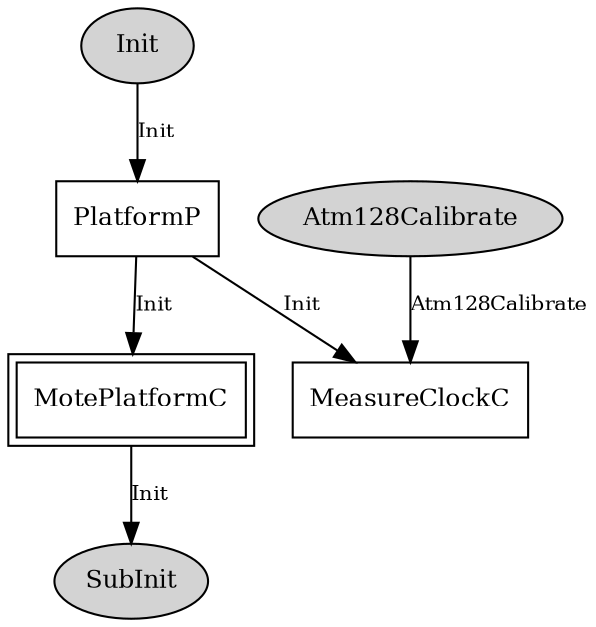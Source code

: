digraph "tos.platforms.mica.PlatformC" {
  n0x2ace81c7abe8 [shape=ellipse, style=filled, label="Init", fontsize=12];
  "PlatformP" [fontsize=12, shape=box, URL="../chtml/tos.platforms.mica.PlatformP.html"];
  n0x2ace81c85b98 [shape=ellipse, style=filled, label="Atm128Calibrate", fontsize=12];
  "MeasureClockC" [fontsize=12, shape=box, URL="../chtml/tos.platforms.iris.MeasureClockC.html"];
  "PlatformP" [fontsize=12, shape=box, URL="../chtml/tos.platforms.mica.PlatformP.html"];
  "MeasureClockC" [fontsize=12, shape=box, URL="../chtml/tos.platforms.iris.MeasureClockC.html"];
  "PlatformP" [fontsize=12, shape=box, URL="../chtml/tos.platforms.mica.PlatformP.html"];
  "MotePlatformC" [fontsize=12, shape=box,peripheries=2, URL="../chtml/tos.platforms.micaz.MotePlatformC.html"];
  "MotePlatformC" [fontsize=12, shape=box,peripheries=2, URL="../chtml/tos.platforms.micaz.MotePlatformC.html"];
  n0x2ace81c899a0 [shape=ellipse, style=filled, label="SubInit", fontsize=12];
  "n0x2ace81c7abe8" -> "PlatformP" [label="Init", URL="../ihtml/tos.interfaces.Init.html", fontsize=10];
  "n0x2ace81c85b98" -> "MeasureClockC" [label="Atm128Calibrate", URL="../ihtml/tos.chips.atm128.timer.Atm128Calibrate.html", fontsize=10];
  "PlatformP" -> "MeasureClockC" [label="Init", URL="../ihtml/tos.interfaces.Init.html", fontsize=10];
  "PlatformP" -> "MotePlatformC" [label="Init", URL="../ihtml/tos.interfaces.Init.html", fontsize=10];
  "MotePlatformC" -> "n0x2ace81c899a0" [label="Init", URL="../ihtml/tos.interfaces.Init.html", fontsize=10];
}
